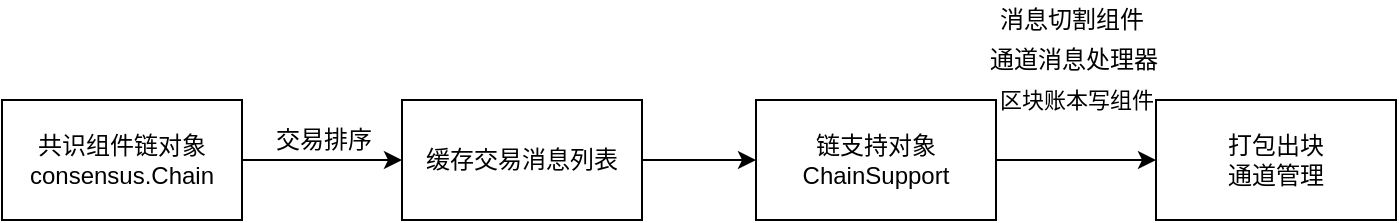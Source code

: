 <mxfile version="11.1.4" type="github"><diagram id="TXvlcgbZTwHjlEh8Zj7b" name="Page-1"><mxGraphModel dx="946" dy="585" grid="1" gridSize="10" guides="1" tooltips="1" connect="1" arrows="1" fold="1" page="1" pageScale="1" pageWidth="827" pageHeight="1169" math="0" shadow="0"><root><mxCell id="0"/><mxCell id="1" parent="0"/><mxCell id="rdOsN_oxraGXKXz43IGB-3" value="" style="edgeStyle=orthogonalEdgeStyle;rounded=0;orthogonalLoop=1;jettySize=auto;html=1;" edge="1" parent="1" source="rdOsN_oxraGXKXz43IGB-1" target="rdOsN_oxraGXKXz43IGB-2"><mxGeometry relative="1" as="geometry"/></mxCell><mxCell id="rdOsN_oxraGXKXz43IGB-1" value="共识组件链对象&lt;br&gt;consensus.Chain" style="rounded=0;whiteSpace=wrap;html=1;" vertex="1" parent="1"><mxGeometry x="70" y="140" width="120" height="60" as="geometry"/></mxCell><mxCell id="rdOsN_oxraGXKXz43IGB-6" value="" style="edgeStyle=orthogonalEdgeStyle;rounded=0;orthogonalLoop=1;jettySize=auto;html=1;" edge="1" parent="1" source="rdOsN_oxraGXKXz43IGB-2" target="rdOsN_oxraGXKXz43IGB-5"><mxGeometry relative="1" as="geometry"/></mxCell><mxCell id="rdOsN_oxraGXKXz43IGB-2" value="缓存交易消息列表" style="rounded=0;whiteSpace=wrap;html=1;" vertex="1" parent="1"><mxGeometry x="270" y="140" width="120" height="60" as="geometry"/></mxCell><mxCell id="rdOsN_oxraGXKXz43IGB-8" value="" style="edgeStyle=orthogonalEdgeStyle;rounded=0;orthogonalLoop=1;jettySize=auto;html=1;" edge="1" parent="1" source="rdOsN_oxraGXKXz43IGB-5" target="rdOsN_oxraGXKXz43IGB-7"><mxGeometry relative="1" as="geometry"/></mxCell><mxCell id="rdOsN_oxraGXKXz43IGB-5" value="链支持对象&lt;br&gt;ChainSupport" style="rounded=0;whiteSpace=wrap;html=1;" vertex="1" parent="1"><mxGeometry x="447" y="140" width="120" height="60" as="geometry"/></mxCell><mxCell id="rdOsN_oxraGXKXz43IGB-7" value="打包出块&lt;br&gt;通道管理" style="rounded=0;whiteSpace=wrap;html=1;" vertex="1" parent="1"><mxGeometry x="647" y="140" width="120" height="60" as="geometry"/></mxCell><mxCell id="rdOsN_oxraGXKXz43IGB-4" value="交易排序" style="text;html=1;resizable=0;points=[];autosize=1;align=left;verticalAlign=top;spacingTop=-4;" vertex="1" parent="1"><mxGeometry x="205" y="150" width="60" height="20" as="geometry"/></mxCell><mxCell id="rdOsN_oxraGXKXz43IGB-9" value="消息切割组件" style="text;html=1;resizable=0;points=[];autosize=1;align=left;verticalAlign=top;spacingTop=-4;" vertex="1" parent="1"><mxGeometry x="567" y="90" width="90" height="20" as="geometry"/></mxCell><mxCell id="rdOsN_oxraGXKXz43IGB-10" value="通道消息处理器" style="text;html=1;resizable=0;points=[];autosize=1;align=left;verticalAlign=top;spacingTop=-4;" vertex="1" parent="1"><mxGeometry x="562" y="110" width="100" height="20" as="geometry"/></mxCell><mxCell id="rdOsN_oxraGXKXz43IGB-11" value="&lt;font style=&quot;font-size: 11px&quot;&gt;区块账本写组件&lt;/font&gt;" style="text;html=1;resizable=0;points=[];autosize=1;align=left;verticalAlign=top;spacingTop=-4;" vertex="1" parent="1"><mxGeometry x="567" y="130" width="90" height="20" as="geometry"/></mxCell></root></mxGraphModel></diagram></mxfile>